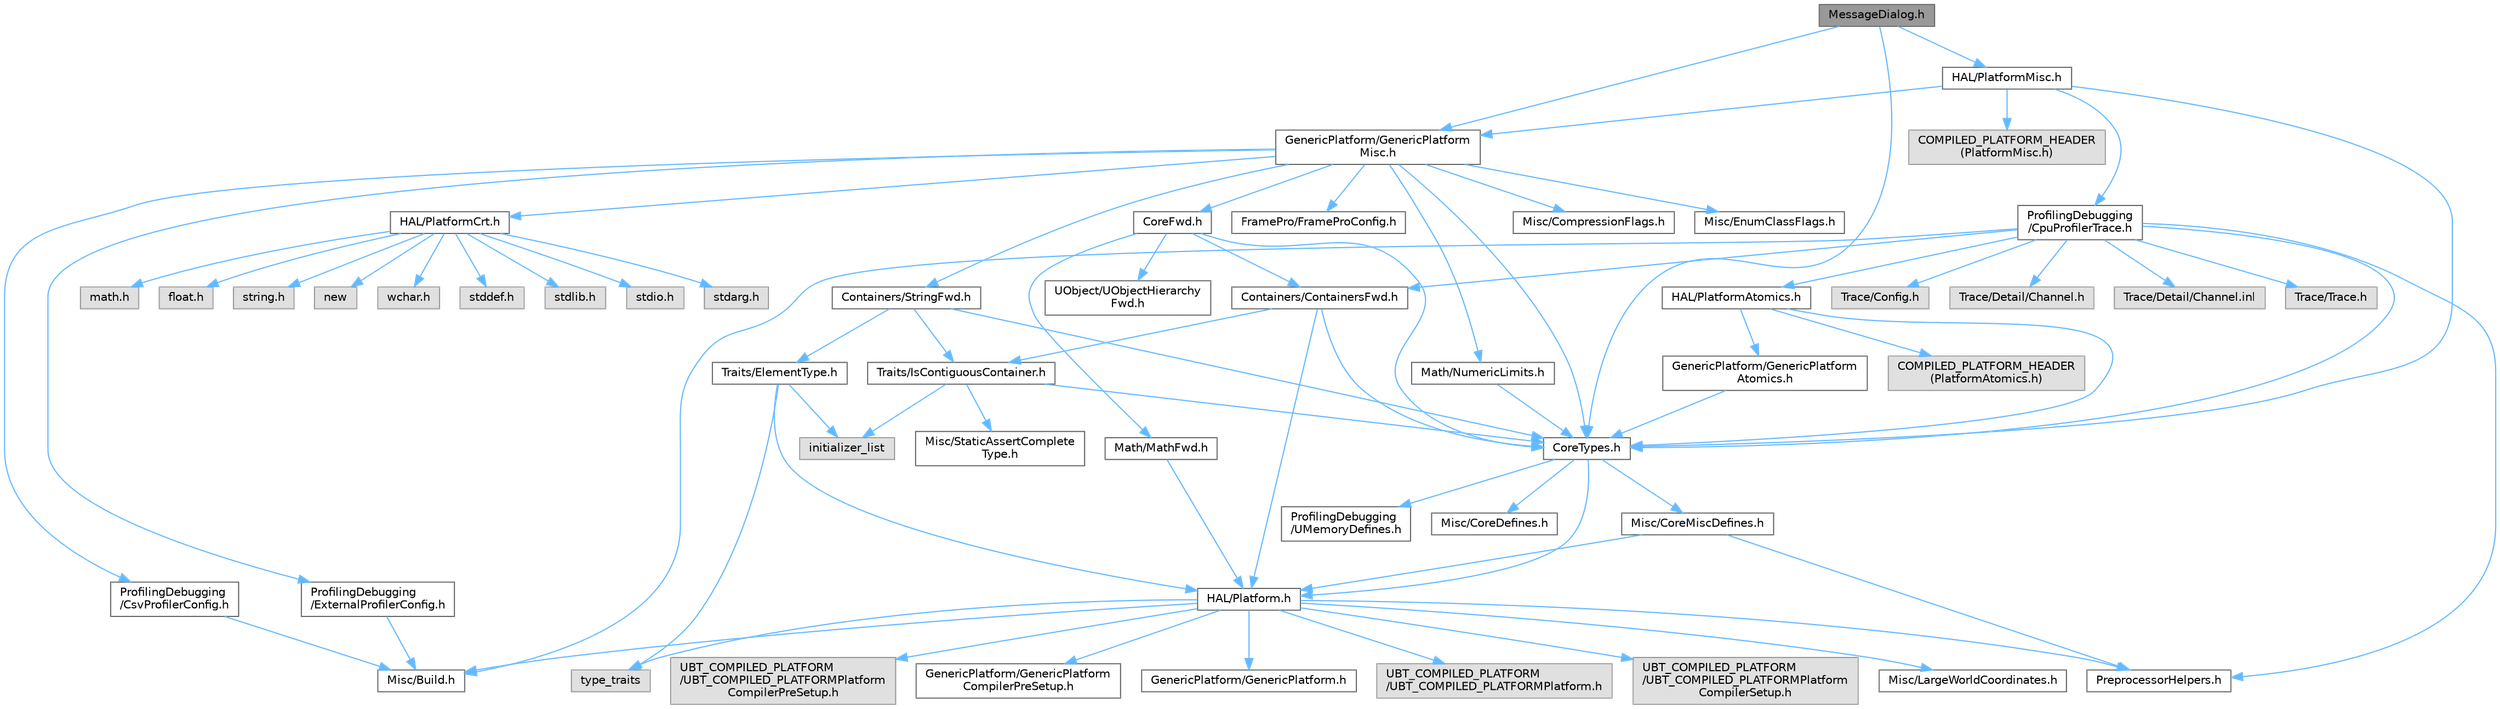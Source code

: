 digraph "MessageDialog.h"
{
 // INTERACTIVE_SVG=YES
 // LATEX_PDF_SIZE
  bgcolor="transparent";
  edge [fontname=Helvetica,fontsize=10,labelfontname=Helvetica,labelfontsize=10];
  node [fontname=Helvetica,fontsize=10,shape=box,height=0.2,width=0.4];
  Node1 [id="Node000001",label="MessageDialog.h",height=0.2,width=0.4,color="gray40", fillcolor="grey60", style="filled", fontcolor="black",tooltip=" "];
  Node1 -> Node2 [id="edge1_Node000001_Node000002",color="steelblue1",style="solid",tooltip=" "];
  Node2 [id="Node000002",label="CoreTypes.h",height=0.2,width=0.4,color="grey40", fillcolor="white", style="filled",URL="$dc/dec/CoreTypes_8h.html",tooltip=" "];
  Node2 -> Node3 [id="edge2_Node000002_Node000003",color="steelblue1",style="solid",tooltip=" "];
  Node3 [id="Node000003",label="HAL/Platform.h",height=0.2,width=0.4,color="grey40", fillcolor="white", style="filled",URL="$d9/dd0/Platform_8h.html",tooltip=" "];
  Node3 -> Node4 [id="edge3_Node000003_Node000004",color="steelblue1",style="solid",tooltip=" "];
  Node4 [id="Node000004",label="Misc/Build.h",height=0.2,width=0.4,color="grey40", fillcolor="white", style="filled",URL="$d3/dbb/Build_8h.html",tooltip=" "];
  Node3 -> Node5 [id="edge4_Node000003_Node000005",color="steelblue1",style="solid",tooltip=" "];
  Node5 [id="Node000005",label="Misc/LargeWorldCoordinates.h",height=0.2,width=0.4,color="grey40", fillcolor="white", style="filled",URL="$d2/dcb/LargeWorldCoordinates_8h.html",tooltip=" "];
  Node3 -> Node6 [id="edge5_Node000003_Node000006",color="steelblue1",style="solid",tooltip=" "];
  Node6 [id="Node000006",label="type_traits",height=0.2,width=0.4,color="grey60", fillcolor="#E0E0E0", style="filled",tooltip=" "];
  Node3 -> Node7 [id="edge6_Node000003_Node000007",color="steelblue1",style="solid",tooltip=" "];
  Node7 [id="Node000007",label="PreprocessorHelpers.h",height=0.2,width=0.4,color="grey40", fillcolor="white", style="filled",URL="$db/ddb/PreprocessorHelpers_8h.html",tooltip=" "];
  Node3 -> Node8 [id="edge7_Node000003_Node000008",color="steelblue1",style="solid",tooltip=" "];
  Node8 [id="Node000008",label="UBT_COMPILED_PLATFORM\l/UBT_COMPILED_PLATFORMPlatform\lCompilerPreSetup.h",height=0.2,width=0.4,color="grey60", fillcolor="#E0E0E0", style="filled",tooltip=" "];
  Node3 -> Node9 [id="edge8_Node000003_Node000009",color="steelblue1",style="solid",tooltip=" "];
  Node9 [id="Node000009",label="GenericPlatform/GenericPlatform\lCompilerPreSetup.h",height=0.2,width=0.4,color="grey40", fillcolor="white", style="filled",URL="$d9/dc8/GenericPlatformCompilerPreSetup_8h.html",tooltip=" "];
  Node3 -> Node10 [id="edge9_Node000003_Node000010",color="steelblue1",style="solid",tooltip=" "];
  Node10 [id="Node000010",label="GenericPlatform/GenericPlatform.h",height=0.2,width=0.4,color="grey40", fillcolor="white", style="filled",URL="$d6/d84/GenericPlatform_8h.html",tooltip=" "];
  Node3 -> Node11 [id="edge10_Node000003_Node000011",color="steelblue1",style="solid",tooltip=" "];
  Node11 [id="Node000011",label="UBT_COMPILED_PLATFORM\l/UBT_COMPILED_PLATFORMPlatform.h",height=0.2,width=0.4,color="grey60", fillcolor="#E0E0E0", style="filled",tooltip=" "];
  Node3 -> Node12 [id="edge11_Node000003_Node000012",color="steelblue1",style="solid",tooltip=" "];
  Node12 [id="Node000012",label="UBT_COMPILED_PLATFORM\l/UBT_COMPILED_PLATFORMPlatform\lCompilerSetup.h",height=0.2,width=0.4,color="grey60", fillcolor="#E0E0E0", style="filled",tooltip=" "];
  Node2 -> Node13 [id="edge12_Node000002_Node000013",color="steelblue1",style="solid",tooltip=" "];
  Node13 [id="Node000013",label="ProfilingDebugging\l/UMemoryDefines.h",height=0.2,width=0.4,color="grey40", fillcolor="white", style="filled",URL="$d2/da2/UMemoryDefines_8h.html",tooltip=" "];
  Node2 -> Node14 [id="edge13_Node000002_Node000014",color="steelblue1",style="solid",tooltip=" "];
  Node14 [id="Node000014",label="Misc/CoreMiscDefines.h",height=0.2,width=0.4,color="grey40", fillcolor="white", style="filled",URL="$da/d38/CoreMiscDefines_8h.html",tooltip=" "];
  Node14 -> Node3 [id="edge14_Node000014_Node000003",color="steelblue1",style="solid",tooltip=" "];
  Node14 -> Node7 [id="edge15_Node000014_Node000007",color="steelblue1",style="solid",tooltip=" "];
  Node2 -> Node15 [id="edge16_Node000002_Node000015",color="steelblue1",style="solid",tooltip=" "];
  Node15 [id="Node000015",label="Misc/CoreDefines.h",height=0.2,width=0.4,color="grey40", fillcolor="white", style="filled",URL="$d3/dd2/CoreDefines_8h.html",tooltip=" "];
  Node1 -> Node16 [id="edge17_Node000001_Node000016",color="steelblue1",style="solid",tooltip=" "];
  Node16 [id="Node000016",label="GenericPlatform/GenericPlatform\lMisc.h",height=0.2,width=0.4,color="grey40", fillcolor="white", style="filled",URL="$db/d9a/GenericPlatformMisc_8h.html",tooltip=" "];
  Node16 -> Node17 [id="edge18_Node000016_Node000017",color="steelblue1",style="solid",tooltip=" "];
  Node17 [id="Node000017",label="Containers/StringFwd.h",height=0.2,width=0.4,color="grey40", fillcolor="white", style="filled",URL="$df/d37/StringFwd_8h.html",tooltip=" "];
  Node17 -> Node2 [id="edge19_Node000017_Node000002",color="steelblue1",style="solid",tooltip=" "];
  Node17 -> Node18 [id="edge20_Node000017_Node000018",color="steelblue1",style="solid",tooltip=" "];
  Node18 [id="Node000018",label="Traits/ElementType.h",height=0.2,width=0.4,color="grey40", fillcolor="white", style="filled",URL="$d5/d4f/ElementType_8h.html",tooltip=" "];
  Node18 -> Node3 [id="edge21_Node000018_Node000003",color="steelblue1",style="solid",tooltip=" "];
  Node18 -> Node19 [id="edge22_Node000018_Node000019",color="steelblue1",style="solid",tooltip=" "];
  Node19 [id="Node000019",label="initializer_list",height=0.2,width=0.4,color="grey60", fillcolor="#E0E0E0", style="filled",tooltip=" "];
  Node18 -> Node6 [id="edge23_Node000018_Node000006",color="steelblue1",style="solid",tooltip=" "];
  Node17 -> Node20 [id="edge24_Node000017_Node000020",color="steelblue1",style="solid",tooltip=" "];
  Node20 [id="Node000020",label="Traits/IsContiguousContainer.h",height=0.2,width=0.4,color="grey40", fillcolor="white", style="filled",URL="$d5/d3c/IsContiguousContainer_8h.html",tooltip=" "];
  Node20 -> Node2 [id="edge25_Node000020_Node000002",color="steelblue1",style="solid",tooltip=" "];
  Node20 -> Node21 [id="edge26_Node000020_Node000021",color="steelblue1",style="solid",tooltip=" "];
  Node21 [id="Node000021",label="Misc/StaticAssertComplete\lType.h",height=0.2,width=0.4,color="grey40", fillcolor="white", style="filled",URL="$d5/d4e/StaticAssertCompleteType_8h.html",tooltip=" "];
  Node20 -> Node19 [id="edge27_Node000020_Node000019",color="steelblue1",style="solid",tooltip=" "];
  Node16 -> Node22 [id="edge28_Node000016_Node000022",color="steelblue1",style="solid",tooltip=" "];
  Node22 [id="Node000022",label="CoreFwd.h",height=0.2,width=0.4,color="grey40", fillcolor="white", style="filled",URL="$d1/d1e/CoreFwd_8h.html",tooltip=" "];
  Node22 -> Node2 [id="edge29_Node000022_Node000002",color="steelblue1",style="solid",tooltip=" "];
  Node22 -> Node23 [id="edge30_Node000022_Node000023",color="steelblue1",style="solid",tooltip=" "];
  Node23 [id="Node000023",label="Containers/ContainersFwd.h",height=0.2,width=0.4,color="grey40", fillcolor="white", style="filled",URL="$d4/d0a/ContainersFwd_8h.html",tooltip=" "];
  Node23 -> Node3 [id="edge31_Node000023_Node000003",color="steelblue1",style="solid",tooltip=" "];
  Node23 -> Node2 [id="edge32_Node000023_Node000002",color="steelblue1",style="solid",tooltip=" "];
  Node23 -> Node20 [id="edge33_Node000023_Node000020",color="steelblue1",style="solid",tooltip=" "];
  Node22 -> Node24 [id="edge34_Node000022_Node000024",color="steelblue1",style="solid",tooltip=" "];
  Node24 [id="Node000024",label="Math/MathFwd.h",height=0.2,width=0.4,color="grey40", fillcolor="white", style="filled",URL="$d2/d10/MathFwd_8h.html",tooltip=" "];
  Node24 -> Node3 [id="edge35_Node000024_Node000003",color="steelblue1",style="solid",tooltip=" "];
  Node22 -> Node25 [id="edge36_Node000022_Node000025",color="steelblue1",style="solid",tooltip=" "];
  Node25 [id="Node000025",label="UObject/UObjectHierarchy\lFwd.h",height=0.2,width=0.4,color="grey40", fillcolor="white", style="filled",URL="$d3/d13/UObjectHierarchyFwd_8h.html",tooltip=" "];
  Node16 -> Node2 [id="edge37_Node000016_Node000002",color="steelblue1",style="solid",tooltip=" "];
  Node16 -> Node26 [id="edge38_Node000016_Node000026",color="steelblue1",style="solid",tooltip=" "];
  Node26 [id="Node000026",label="FramePro/FrameProConfig.h",height=0.2,width=0.4,color="grey40", fillcolor="white", style="filled",URL="$d7/d90/FrameProConfig_8h.html",tooltip=" "];
  Node16 -> Node27 [id="edge39_Node000016_Node000027",color="steelblue1",style="solid",tooltip=" "];
  Node27 [id="Node000027",label="HAL/PlatformCrt.h",height=0.2,width=0.4,color="grey40", fillcolor="white", style="filled",URL="$d8/d75/PlatformCrt_8h.html",tooltip=" "];
  Node27 -> Node28 [id="edge40_Node000027_Node000028",color="steelblue1",style="solid",tooltip=" "];
  Node28 [id="Node000028",label="new",height=0.2,width=0.4,color="grey60", fillcolor="#E0E0E0", style="filled",tooltip=" "];
  Node27 -> Node29 [id="edge41_Node000027_Node000029",color="steelblue1",style="solid",tooltip=" "];
  Node29 [id="Node000029",label="wchar.h",height=0.2,width=0.4,color="grey60", fillcolor="#E0E0E0", style="filled",tooltip=" "];
  Node27 -> Node30 [id="edge42_Node000027_Node000030",color="steelblue1",style="solid",tooltip=" "];
  Node30 [id="Node000030",label="stddef.h",height=0.2,width=0.4,color="grey60", fillcolor="#E0E0E0", style="filled",tooltip=" "];
  Node27 -> Node31 [id="edge43_Node000027_Node000031",color="steelblue1",style="solid",tooltip=" "];
  Node31 [id="Node000031",label="stdlib.h",height=0.2,width=0.4,color="grey60", fillcolor="#E0E0E0", style="filled",tooltip=" "];
  Node27 -> Node32 [id="edge44_Node000027_Node000032",color="steelblue1",style="solid",tooltip=" "];
  Node32 [id="Node000032",label="stdio.h",height=0.2,width=0.4,color="grey60", fillcolor="#E0E0E0", style="filled",tooltip=" "];
  Node27 -> Node33 [id="edge45_Node000027_Node000033",color="steelblue1",style="solid",tooltip=" "];
  Node33 [id="Node000033",label="stdarg.h",height=0.2,width=0.4,color="grey60", fillcolor="#E0E0E0", style="filled",tooltip=" "];
  Node27 -> Node34 [id="edge46_Node000027_Node000034",color="steelblue1",style="solid",tooltip=" "];
  Node34 [id="Node000034",label="math.h",height=0.2,width=0.4,color="grey60", fillcolor="#E0E0E0", style="filled",tooltip=" "];
  Node27 -> Node35 [id="edge47_Node000027_Node000035",color="steelblue1",style="solid",tooltip=" "];
  Node35 [id="Node000035",label="float.h",height=0.2,width=0.4,color="grey60", fillcolor="#E0E0E0", style="filled",tooltip=" "];
  Node27 -> Node36 [id="edge48_Node000027_Node000036",color="steelblue1",style="solid",tooltip=" "];
  Node36 [id="Node000036",label="string.h",height=0.2,width=0.4,color="grey60", fillcolor="#E0E0E0", style="filled",tooltip=" "];
  Node16 -> Node37 [id="edge49_Node000016_Node000037",color="steelblue1",style="solid",tooltip=" "];
  Node37 [id="Node000037",label="Math/NumericLimits.h",height=0.2,width=0.4,color="grey40", fillcolor="white", style="filled",URL="$df/d1b/NumericLimits_8h.html",tooltip=" "];
  Node37 -> Node2 [id="edge50_Node000037_Node000002",color="steelblue1",style="solid",tooltip=" "];
  Node16 -> Node38 [id="edge51_Node000016_Node000038",color="steelblue1",style="solid",tooltip=" "];
  Node38 [id="Node000038",label="Misc/CompressionFlags.h",height=0.2,width=0.4,color="grey40", fillcolor="white", style="filled",URL="$d9/d76/CompressionFlags_8h.html",tooltip=" "];
  Node16 -> Node39 [id="edge52_Node000016_Node000039",color="steelblue1",style="solid",tooltip=" "];
  Node39 [id="Node000039",label="Misc/EnumClassFlags.h",height=0.2,width=0.4,color="grey40", fillcolor="white", style="filled",URL="$d8/de7/EnumClassFlags_8h.html",tooltip=" "];
  Node16 -> Node40 [id="edge53_Node000016_Node000040",color="steelblue1",style="solid",tooltip=" "];
  Node40 [id="Node000040",label="ProfilingDebugging\l/CsvProfilerConfig.h",height=0.2,width=0.4,color="grey40", fillcolor="white", style="filled",URL="$d3/d88/CsvProfilerConfig_8h.html",tooltip=" "];
  Node40 -> Node4 [id="edge54_Node000040_Node000004",color="steelblue1",style="solid",tooltip=" "];
  Node16 -> Node41 [id="edge55_Node000016_Node000041",color="steelblue1",style="solid",tooltip=" "];
  Node41 [id="Node000041",label="ProfilingDebugging\l/ExternalProfilerConfig.h",height=0.2,width=0.4,color="grey40", fillcolor="white", style="filled",URL="$d3/dbb/ExternalProfilerConfig_8h.html",tooltip=" "];
  Node41 -> Node4 [id="edge56_Node000041_Node000004",color="steelblue1",style="solid",tooltip=" "];
  Node1 -> Node42 [id="edge57_Node000001_Node000042",color="steelblue1",style="solid",tooltip=" "];
  Node42 [id="Node000042",label="HAL/PlatformMisc.h",height=0.2,width=0.4,color="grey40", fillcolor="white", style="filled",URL="$d0/df5/PlatformMisc_8h.html",tooltip=" "];
  Node42 -> Node2 [id="edge58_Node000042_Node000002",color="steelblue1",style="solid",tooltip=" "];
  Node42 -> Node16 [id="edge59_Node000042_Node000016",color="steelblue1",style="solid",tooltip=" "];
  Node42 -> Node43 [id="edge60_Node000042_Node000043",color="steelblue1",style="solid",tooltip=" "];
  Node43 [id="Node000043",label="COMPILED_PLATFORM_HEADER\l(PlatformMisc.h)",height=0.2,width=0.4,color="grey60", fillcolor="#E0E0E0", style="filled",tooltip=" "];
  Node42 -> Node44 [id="edge61_Node000042_Node000044",color="steelblue1",style="solid",tooltip=" "];
  Node44 [id="Node000044",label="ProfilingDebugging\l/CpuProfilerTrace.h",height=0.2,width=0.4,color="grey40", fillcolor="white", style="filled",URL="$da/dcb/CpuProfilerTrace_8h.html",tooltip=" "];
  Node44 -> Node2 [id="edge62_Node000044_Node000002",color="steelblue1",style="solid",tooltip=" "];
  Node44 -> Node23 [id="edge63_Node000044_Node000023",color="steelblue1",style="solid",tooltip=" "];
  Node44 -> Node45 [id="edge64_Node000044_Node000045",color="steelblue1",style="solid",tooltip=" "];
  Node45 [id="Node000045",label="HAL/PlatformAtomics.h",height=0.2,width=0.4,color="grey40", fillcolor="white", style="filled",URL="$d3/d36/PlatformAtomics_8h.html",tooltip=" "];
  Node45 -> Node2 [id="edge65_Node000045_Node000002",color="steelblue1",style="solid",tooltip=" "];
  Node45 -> Node46 [id="edge66_Node000045_Node000046",color="steelblue1",style="solid",tooltip=" "];
  Node46 [id="Node000046",label="GenericPlatform/GenericPlatform\lAtomics.h",height=0.2,width=0.4,color="grey40", fillcolor="white", style="filled",URL="$da/d72/GenericPlatformAtomics_8h.html",tooltip=" "];
  Node46 -> Node2 [id="edge67_Node000046_Node000002",color="steelblue1",style="solid",tooltip=" "];
  Node45 -> Node47 [id="edge68_Node000045_Node000047",color="steelblue1",style="solid",tooltip=" "];
  Node47 [id="Node000047",label="COMPILED_PLATFORM_HEADER\l(PlatformAtomics.h)",height=0.2,width=0.4,color="grey60", fillcolor="#E0E0E0", style="filled",tooltip=" "];
  Node44 -> Node7 [id="edge69_Node000044_Node000007",color="steelblue1",style="solid",tooltip=" "];
  Node44 -> Node4 [id="edge70_Node000044_Node000004",color="steelblue1",style="solid",tooltip=" "];
  Node44 -> Node48 [id="edge71_Node000044_Node000048",color="steelblue1",style="solid",tooltip=" "];
  Node48 [id="Node000048",label="Trace/Config.h",height=0.2,width=0.4,color="grey60", fillcolor="#E0E0E0", style="filled",tooltip=" "];
  Node44 -> Node49 [id="edge72_Node000044_Node000049",color="steelblue1",style="solid",tooltip=" "];
  Node49 [id="Node000049",label="Trace/Detail/Channel.h",height=0.2,width=0.4,color="grey60", fillcolor="#E0E0E0", style="filled",tooltip=" "];
  Node44 -> Node50 [id="edge73_Node000044_Node000050",color="steelblue1",style="solid",tooltip=" "];
  Node50 [id="Node000050",label="Trace/Detail/Channel.inl",height=0.2,width=0.4,color="grey60", fillcolor="#E0E0E0", style="filled",tooltip=" "];
  Node44 -> Node51 [id="edge74_Node000044_Node000051",color="steelblue1",style="solid",tooltip=" "];
  Node51 [id="Node000051",label="Trace/Trace.h",height=0.2,width=0.4,color="grey60", fillcolor="#E0E0E0", style="filled",tooltip=" "];
}
